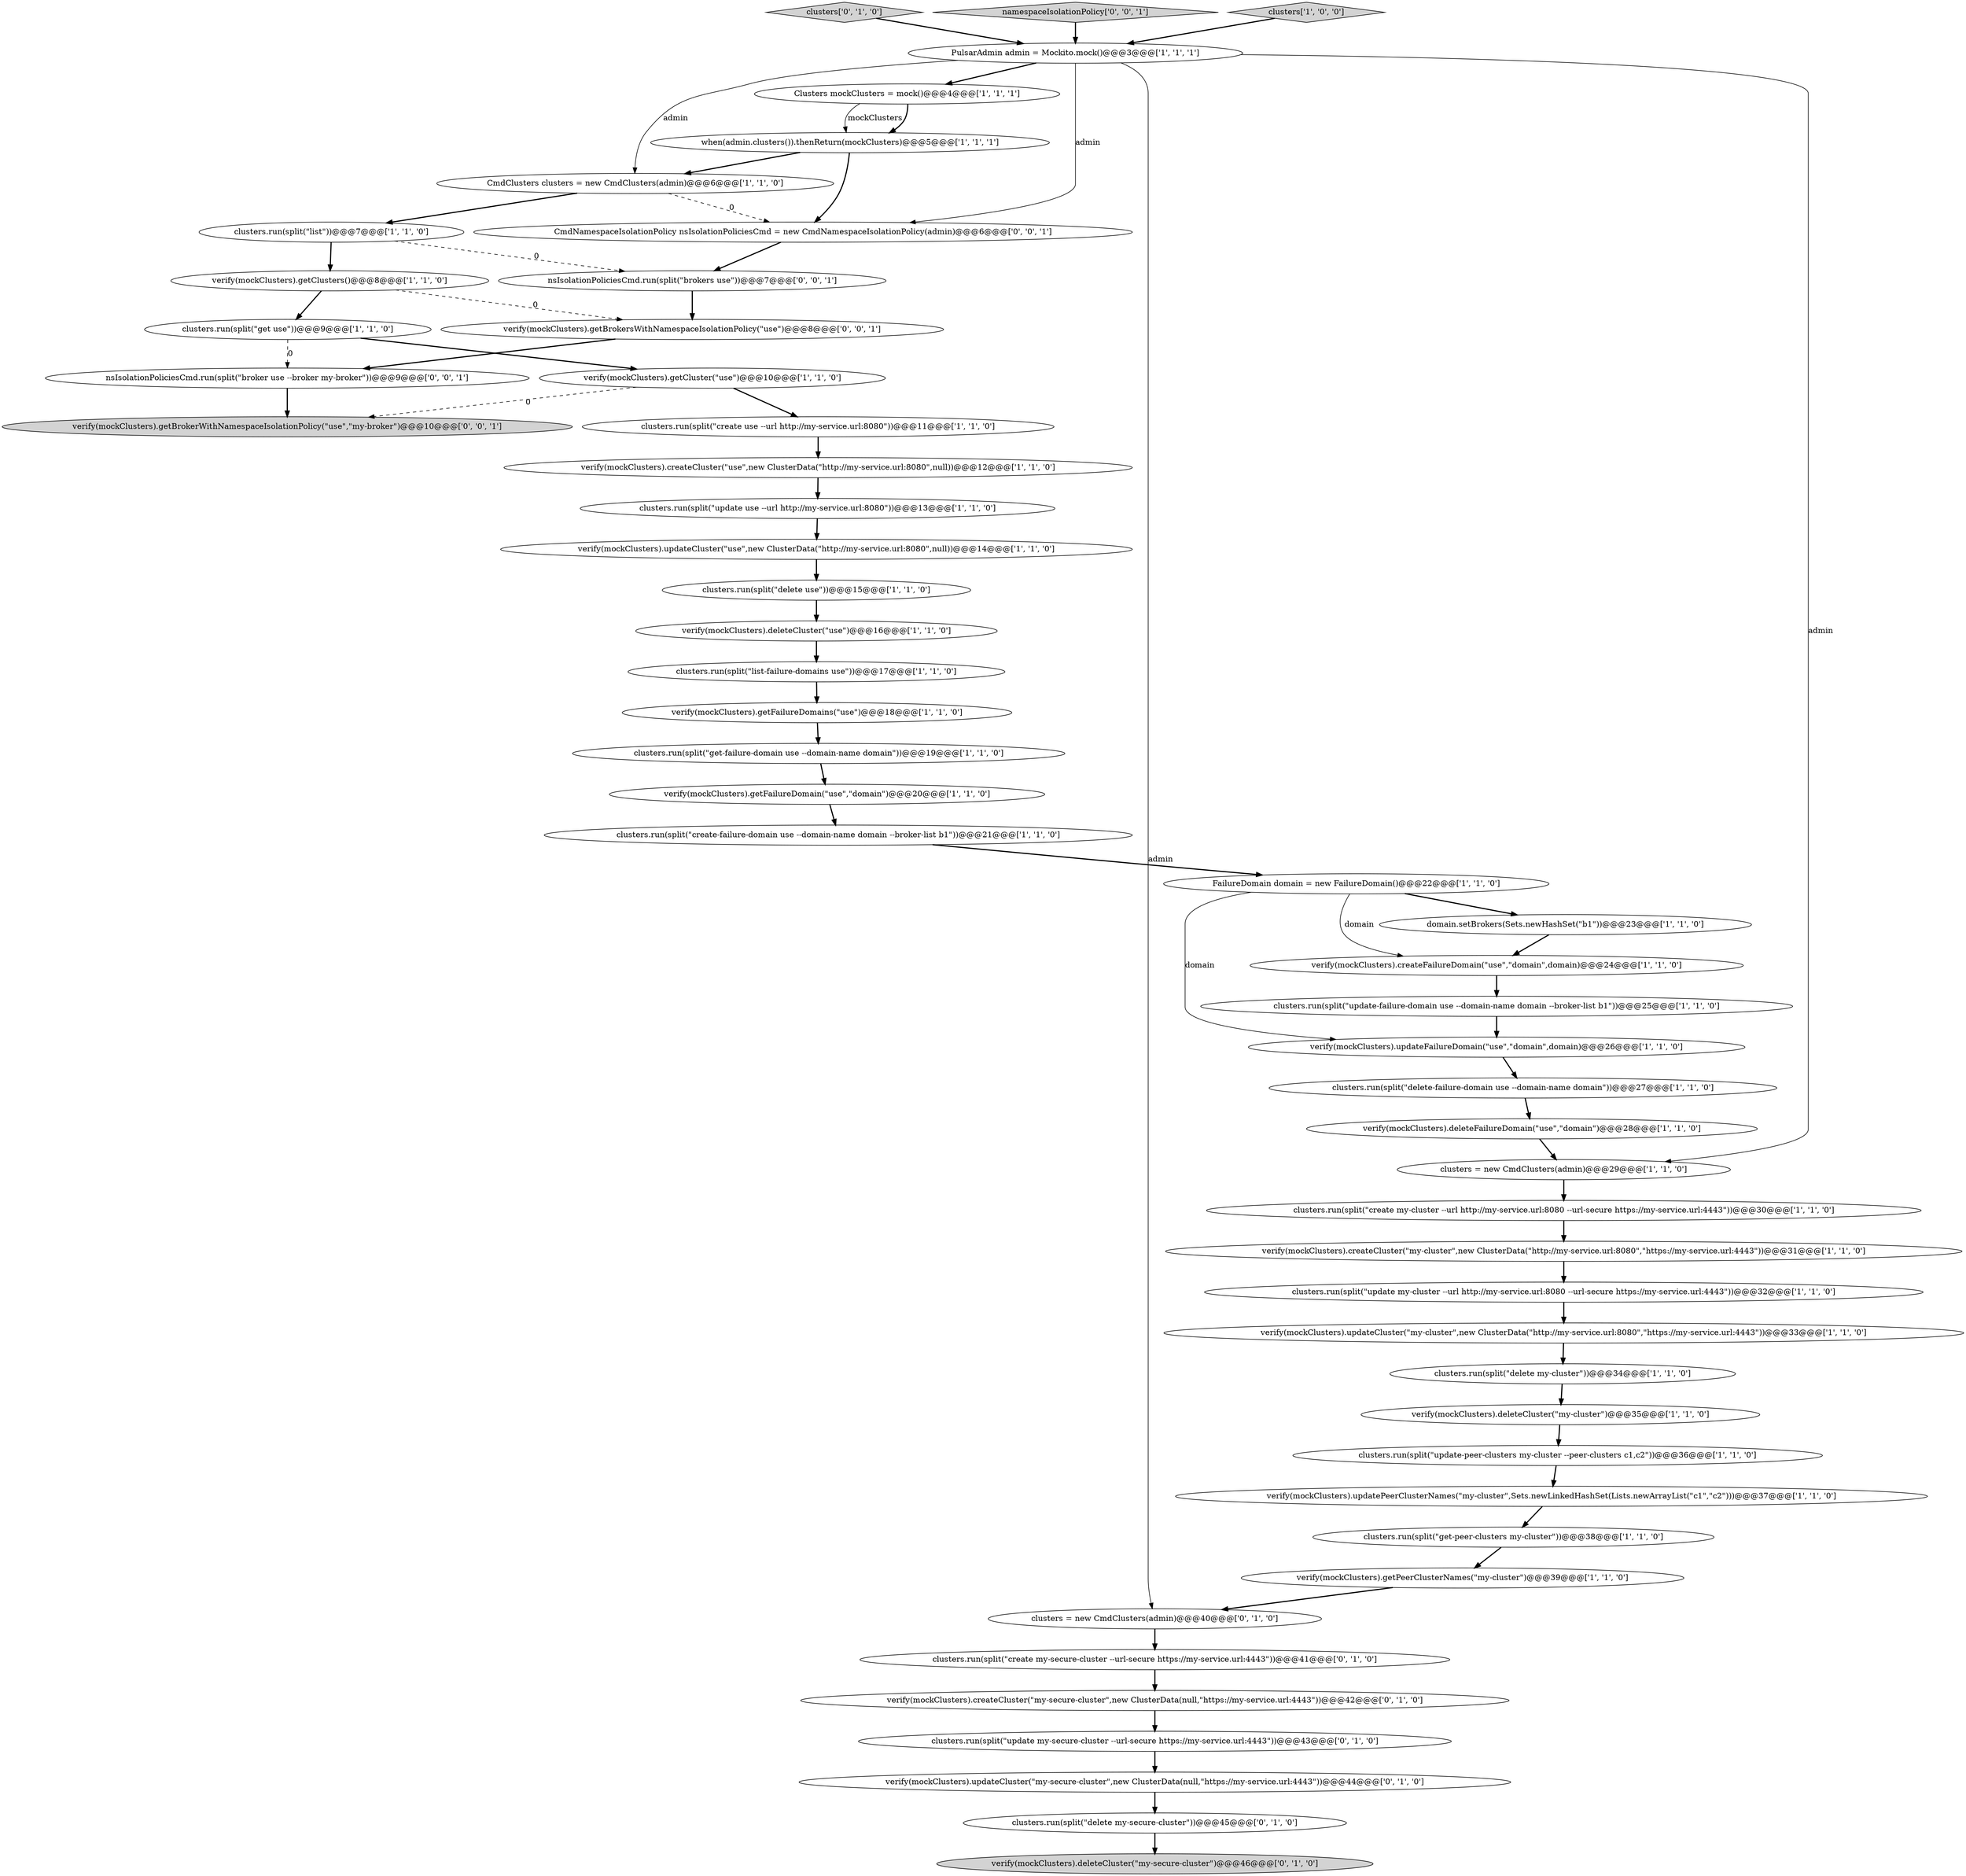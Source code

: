 digraph {
1 [style = filled, label = "PulsarAdmin admin = Mockito.mock()@@@3@@@['1', '1', '1']", fillcolor = white, shape = ellipse image = "AAA0AAABBB1BBB"];
7 [style = filled, label = "clusters.run(split(\"create use --url http://my-service.url:8080\"))@@@11@@@['1', '1', '0']", fillcolor = white, shape = ellipse image = "AAA0AAABBB1BBB"];
17 [style = filled, label = "clusters.run(split(\"delete use\"))@@@15@@@['1', '1', '0']", fillcolor = white, shape = ellipse image = "AAA0AAABBB1BBB"];
43 [style = filled, label = "clusters.run(split(\"delete my-secure-cluster\"))@@@45@@@['0', '1', '0']", fillcolor = white, shape = ellipse image = "AAA1AAABBB2BBB"];
9 [style = filled, label = "verify(mockClusters).getClusters()@@@8@@@['1', '1', '0']", fillcolor = white, shape = ellipse image = "AAA0AAABBB1BBB"];
30 [style = filled, label = "FailureDomain domain = new FailureDomain()@@@22@@@['1', '1', '0']", fillcolor = white, shape = ellipse image = "AAA0AAABBB1BBB"];
19 [style = filled, label = "clusters.run(split(\"update my-cluster --url http://my-service.url:8080 --url-secure https://my-service.url:4443\"))@@@32@@@['1', '1', '0']", fillcolor = white, shape = ellipse image = "AAA0AAABBB1BBB"];
13 [style = filled, label = "clusters.run(split(\"delete-failure-domain use --domain-name domain\"))@@@27@@@['1', '1', '0']", fillcolor = white, shape = ellipse image = "AAA0AAABBB1BBB"];
42 [style = filled, label = "clusters['0', '1', '0']", fillcolor = lightgray, shape = diamond image = "AAA0AAABBB2BBB"];
34 [style = filled, label = "clusters.run(split(\"update-peer-clusters my-cluster --peer-clusters c1,c2\"))@@@36@@@['1', '1', '0']", fillcolor = white, shape = ellipse image = "AAA0AAABBB1BBB"];
37 [style = filled, label = "verify(mockClusters).createCluster(\"my-cluster\",new ClusterData(\"http://my-service.url:8080\",\"https://my-service.url:4443\"))@@@31@@@['1', '1', '0']", fillcolor = white, shape = ellipse image = "AAA0AAABBB1BBB"];
15 [style = filled, label = "verify(mockClusters).deleteCluster(\"use\")@@@16@@@['1', '1', '0']", fillcolor = white, shape = ellipse image = "AAA0AAABBB1BBB"];
36 [style = filled, label = "Clusters mockClusters = mock()@@@4@@@['1', '1', '1']", fillcolor = white, shape = ellipse image = "AAA0AAABBB1BBB"];
11 [style = filled, label = "clusters.run(split(\"list\"))@@@7@@@['1', '1', '0']", fillcolor = white, shape = ellipse image = "AAA0AAABBB1BBB"];
4 [style = filled, label = "verify(mockClusters).deleteCluster(\"my-cluster\")@@@35@@@['1', '1', '0']", fillcolor = white, shape = ellipse image = "AAA0AAABBB1BBB"];
40 [style = filled, label = "clusters.run(split(\"create my-secure-cluster --url-secure https://my-service.url:4443\"))@@@41@@@['0', '1', '0']", fillcolor = white, shape = ellipse image = "AAA1AAABBB2BBB"];
48 [style = filled, label = "nsIsolationPoliciesCmd.run(split(\"brokers use\"))@@@7@@@['0', '0', '1']", fillcolor = white, shape = ellipse image = "AAA0AAABBB3BBB"];
14 [style = filled, label = "verify(mockClusters).createCluster(\"use\",new ClusterData(\"http://my-service.url:8080\",null))@@@12@@@['1', '1', '0']", fillcolor = white, shape = ellipse image = "AAA0AAABBB1BBB"];
31 [style = filled, label = "clusters.run(split(\"update-failure-domain use --domain-name domain --broker-list b1\"))@@@25@@@['1', '1', '0']", fillcolor = white, shape = ellipse image = "AAA0AAABBB1BBB"];
45 [style = filled, label = "verify(mockClusters).deleteCluster(\"my-secure-cluster\")@@@46@@@['0', '1', '0']", fillcolor = lightgray, shape = ellipse image = "AAA1AAABBB2BBB"];
51 [style = filled, label = "verify(mockClusters).getBrokerWithNamespaceIsolationPolicy(\"use\",\"my-broker\")@@@10@@@['0', '0', '1']", fillcolor = lightgray, shape = ellipse image = "AAA0AAABBB3BBB"];
46 [style = filled, label = "verify(mockClusters).getBrokersWithNamespaceIsolationPolicy(\"use\")@@@8@@@['0', '0', '1']", fillcolor = white, shape = ellipse image = "AAA0AAABBB3BBB"];
2 [style = filled, label = "clusters.run(split(\"get-failure-domain use --domain-name domain\"))@@@19@@@['1', '1', '0']", fillcolor = white, shape = ellipse image = "AAA0AAABBB1BBB"];
29 [style = filled, label = "verify(mockClusters).updateCluster(\"use\",new ClusterData(\"http://my-service.url:8080\",null))@@@14@@@['1', '1', '0']", fillcolor = white, shape = ellipse image = "AAA0AAABBB1BBB"];
18 [style = filled, label = "verify(mockClusters).createFailureDomain(\"use\",\"domain\",domain)@@@24@@@['1', '1', '0']", fillcolor = white, shape = ellipse image = "AAA0AAABBB1BBB"];
8 [style = filled, label = "domain.setBrokers(Sets.newHashSet(\"b1\"))@@@23@@@['1', '1', '0']", fillcolor = white, shape = ellipse image = "AAA0AAABBB1BBB"];
5 [style = filled, label = "clusters.run(split(\"get-peer-clusters my-cluster\"))@@@38@@@['1', '1', '0']", fillcolor = white, shape = ellipse image = "AAA0AAABBB1BBB"];
35 [style = filled, label = "when(admin.clusters()).thenReturn(mockClusters)@@@5@@@['1', '1', '1']", fillcolor = white, shape = ellipse image = "AAA0AAABBB1BBB"];
27 [style = filled, label = "verify(mockClusters).getCluster(\"use\")@@@10@@@['1', '1', '0']", fillcolor = white, shape = ellipse image = "AAA0AAABBB1BBB"];
49 [style = filled, label = "nsIsolationPoliciesCmd.run(split(\"broker use --broker my-broker\"))@@@9@@@['0', '0', '1']", fillcolor = white, shape = ellipse image = "AAA0AAABBB3BBB"];
12 [style = filled, label = "clusters.run(split(\"update use --url http://my-service.url:8080\"))@@@13@@@['1', '1', '0']", fillcolor = white, shape = ellipse image = "AAA0AAABBB1BBB"];
3 [style = filled, label = "verify(mockClusters).getFailureDomain(\"use\",\"domain\")@@@20@@@['1', '1', '0']", fillcolor = white, shape = ellipse image = "AAA0AAABBB1BBB"];
33 [style = filled, label = "CmdClusters clusters = new CmdClusters(admin)@@@6@@@['1', '1', '0']", fillcolor = white, shape = ellipse image = "AAA0AAABBB1BBB"];
6 [style = filled, label = "clusters.run(split(\"get use\"))@@@9@@@['1', '1', '0']", fillcolor = white, shape = ellipse image = "AAA0AAABBB1BBB"];
23 [style = filled, label = "clusters.run(split(\"list-failure-domains use\"))@@@17@@@['1', '1', '0']", fillcolor = white, shape = ellipse image = "AAA0AAABBB1BBB"];
28 [style = filled, label = "clusters.run(split(\"delete my-cluster\"))@@@34@@@['1', '1', '0']", fillcolor = white, shape = ellipse image = "AAA0AAABBB1BBB"];
21 [style = filled, label = "verify(mockClusters).getFailureDomains(\"use\")@@@18@@@['1', '1', '0']", fillcolor = white, shape = ellipse image = "AAA0AAABBB1BBB"];
22 [style = filled, label = "verify(mockClusters).deleteFailureDomain(\"use\",\"domain\")@@@28@@@['1', '1', '0']", fillcolor = white, shape = ellipse image = "AAA0AAABBB1BBB"];
38 [style = filled, label = "clusters.run(split(\"update my-secure-cluster --url-secure https://my-service.url:4443\"))@@@43@@@['0', '1', '0']", fillcolor = white, shape = ellipse image = "AAA1AAABBB2BBB"];
0 [style = filled, label = "verify(mockClusters).updateFailureDomain(\"use\",\"domain\",domain)@@@26@@@['1', '1', '0']", fillcolor = white, shape = ellipse image = "AAA0AAABBB1BBB"];
10 [style = filled, label = "verify(mockClusters).updatePeerClusterNames(\"my-cluster\",Sets.newLinkedHashSet(Lists.newArrayList(\"c1\",\"c2\")))@@@37@@@['1', '1', '0']", fillcolor = white, shape = ellipse image = "AAA0AAABBB1BBB"];
20 [style = filled, label = "clusters.run(split(\"create-failure-domain use --domain-name domain --broker-list b1\"))@@@21@@@['1', '1', '0']", fillcolor = white, shape = ellipse image = "AAA0AAABBB1BBB"];
25 [style = filled, label = "verify(mockClusters).getPeerClusterNames(\"my-cluster\")@@@39@@@['1', '1', '0']", fillcolor = white, shape = ellipse image = "AAA0AAABBB1BBB"];
41 [style = filled, label = "verify(mockClusters).updateCluster(\"my-secure-cluster\",new ClusterData(null,\"https://my-service.url:4443\"))@@@44@@@['0', '1', '0']", fillcolor = white, shape = ellipse image = "AAA1AAABBB2BBB"];
44 [style = filled, label = "clusters = new CmdClusters(admin)@@@40@@@['0', '1', '0']", fillcolor = white, shape = ellipse image = "AAA1AAABBB2BBB"];
47 [style = filled, label = "namespaceIsolationPolicy['0', '0', '1']", fillcolor = lightgray, shape = diamond image = "AAA0AAABBB3BBB"];
26 [style = filled, label = "clusters = new CmdClusters(admin)@@@29@@@['1', '1', '0']", fillcolor = white, shape = ellipse image = "AAA0AAABBB1BBB"];
39 [style = filled, label = "verify(mockClusters).createCluster(\"my-secure-cluster\",new ClusterData(null,\"https://my-service.url:4443\"))@@@42@@@['0', '1', '0']", fillcolor = white, shape = ellipse image = "AAA1AAABBB2BBB"];
50 [style = filled, label = "CmdNamespaceIsolationPolicy nsIsolationPoliciesCmd = new CmdNamespaceIsolationPolicy(admin)@@@6@@@['0', '0', '1']", fillcolor = white, shape = ellipse image = "AAA0AAABBB3BBB"];
16 [style = filled, label = "verify(mockClusters).updateCluster(\"my-cluster\",new ClusterData(\"http://my-service.url:8080\",\"https://my-service.url:4443\"))@@@33@@@['1', '1', '0']", fillcolor = white, shape = ellipse image = "AAA0AAABBB1BBB"];
32 [style = filled, label = "clusters.run(split(\"create my-cluster --url http://my-service.url:8080 --url-secure https://my-service.url:4443\"))@@@30@@@['1', '1', '0']", fillcolor = white, shape = ellipse image = "AAA0AAABBB1BBB"];
24 [style = filled, label = "clusters['1', '0', '0']", fillcolor = lightgray, shape = diamond image = "AAA0AAABBB1BBB"];
33->50 [style = dashed, label="0"];
11->48 [style = dashed, label="0"];
35->33 [style = bold, label=""];
44->40 [style = bold, label=""];
4->34 [style = bold, label=""];
46->49 [style = bold, label=""];
27->7 [style = bold, label=""];
47->1 [style = bold, label=""];
43->45 [style = bold, label=""];
36->35 [style = solid, label="mockClusters"];
49->51 [style = bold, label=""];
1->44 [style = solid, label="admin"];
33->11 [style = bold, label=""];
1->33 [style = solid, label="admin"];
42->1 [style = bold, label=""];
27->51 [style = dashed, label="0"];
15->23 [style = bold, label=""];
13->22 [style = bold, label=""];
32->37 [style = bold, label=""];
39->38 [style = bold, label=""];
41->43 [style = bold, label=""];
38->41 [style = bold, label=""];
11->9 [style = bold, label=""];
14->12 [style = bold, label=""];
50->48 [style = bold, label=""];
30->0 [style = solid, label="domain"];
0->13 [style = bold, label=""];
3->20 [style = bold, label=""];
21->2 [style = bold, label=""];
7->14 [style = bold, label=""];
2->3 [style = bold, label=""];
6->27 [style = bold, label=""];
8->18 [style = bold, label=""];
9->6 [style = bold, label=""];
23->21 [style = bold, label=""];
19->16 [style = bold, label=""];
28->4 [style = bold, label=""];
24->1 [style = bold, label=""];
37->19 [style = bold, label=""];
22->26 [style = bold, label=""];
20->30 [style = bold, label=""];
34->10 [style = bold, label=""];
1->50 [style = solid, label="admin"];
17->15 [style = bold, label=""];
5->25 [style = bold, label=""];
9->46 [style = dashed, label="0"];
26->32 [style = bold, label=""];
29->17 [style = bold, label=""];
48->46 [style = bold, label=""];
12->29 [style = bold, label=""];
16->28 [style = bold, label=""];
18->31 [style = bold, label=""];
1->36 [style = bold, label=""];
40->39 [style = bold, label=""];
30->18 [style = solid, label="domain"];
30->8 [style = bold, label=""];
25->44 [style = bold, label=""];
35->50 [style = bold, label=""];
36->35 [style = bold, label=""];
10->5 [style = bold, label=""];
6->49 [style = dashed, label="0"];
1->26 [style = solid, label="admin"];
31->0 [style = bold, label=""];
}
